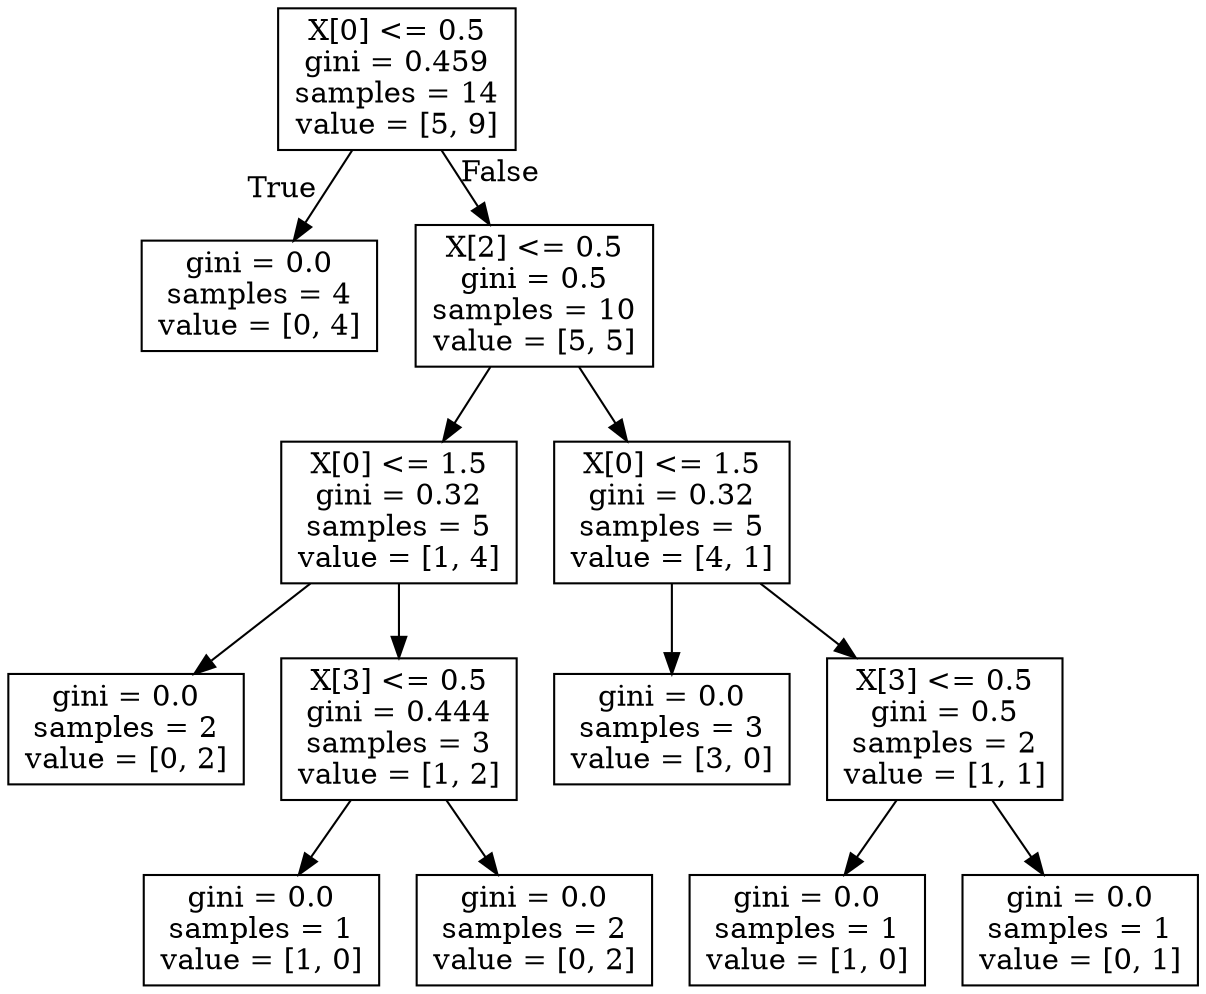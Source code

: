 digraph Tree {
node [shape=box] ;
0 [label="X[0] <= 0.5\ngini = 0.459\nsamples = 14\nvalue = [5, 9]"] ;
1 [label="gini = 0.0\nsamples = 4\nvalue = [0, 4]"] ;
0 -> 1 [labeldistance=2.5, labelangle=45, headlabel="True"] ;
2 [label="X[2] <= 0.5\ngini = 0.5\nsamples = 10\nvalue = [5, 5]"] ;
0 -> 2 [labeldistance=2.5, labelangle=-45, headlabel="False"] ;
3 [label="X[0] <= 1.5\ngini = 0.32\nsamples = 5\nvalue = [1, 4]"] ;
2 -> 3 ;
4 [label="gini = 0.0\nsamples = 2\nvalue = [0, 2]"] ;
3 -> 4 ;
5 [label="X[3] <= 0.5\ngini = 0.444\nsamples = 3\nvalue = [1, 2]"] ;
3 -> 5 ;
6 [label="gini = 0.0\nsamples = 1\nvalue = [1, 0]"] ;
5 -> 6 ;
7 [label="gini = 0.0\nsamples = 2\nvalue = [0, 2]"] ;
5 -> 7 ;
8 [label="X[0] <= 1.5\ngini = 0.32\nsamples = 5\nvalue = [4, 1]"] ;
2 -> 8 ;
9 [label="gini = 0.0\nsamples = 3\nvalue = [3, 0]"] ;
8 -> 9 ;
10 [label="X[3] <= 0.5\ngini = 0.5\nsamples = 2\nvalue = [1, 1]"] ;
8 -> 10 ;
11 [label="gini = 0.0\nsamples = 1\nvalue = [1, 0]"] ;
10 -> 11 ;
12 [label="gini = 0.0\nsamples = 1\nvalue = [0, 1]"] ;
10 -> 12 ;
}